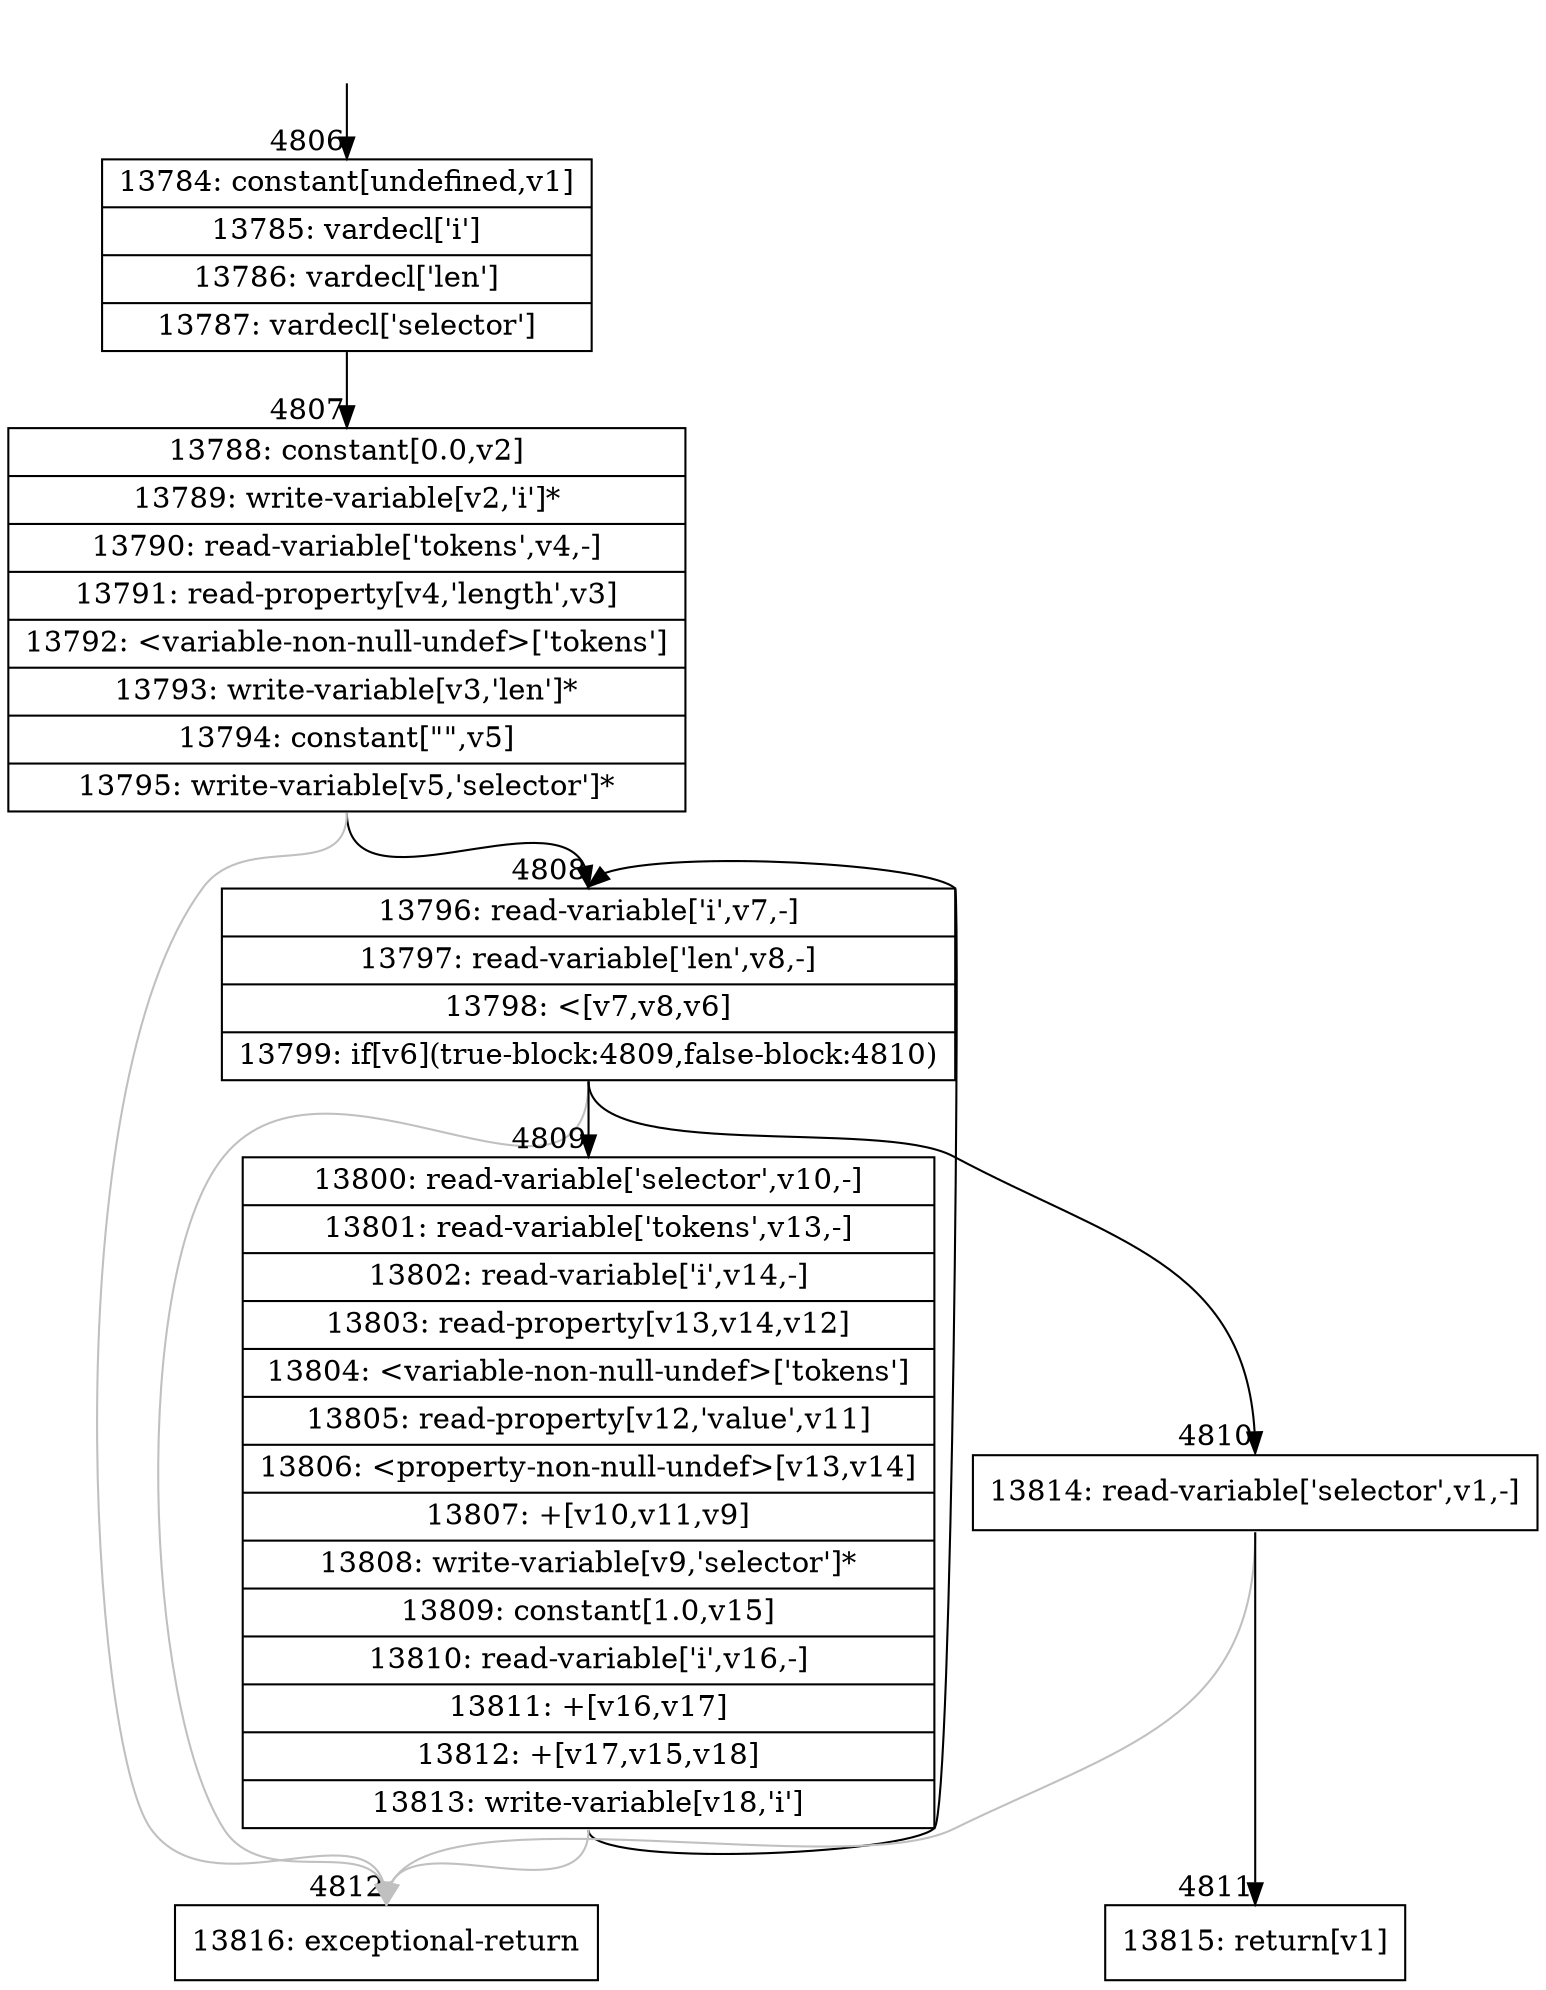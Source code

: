 digraph {
rankdir="TD"
BB_entry320[shape=none,label=""];
BB_entry320 -> BB4806 [tailport=s, headport=n, headlabel="    4806"]
BB4806 [shape=record label="{13784: constant[undefined,v1]|13785: vardecl['i']|13786: vardecl['len']|13787: vardecl['selector']}" ] 
BB4806 -> BB4807 [tailport=s, headport=n, headlabel="      4807"]
BB4807 [shape=record label="{13788: constant[0.0,v2]|13789: write-variable[v2,'i']*|13790: read-variable['tokens',v4,-]|13791: read-property[v4,'length',v3]|13792: \<variable-non-null-undef\>['tokens']|13793: write-variable[v3,'len']*|13794: constant[\"\",v5]|13795: write-variable[v5,'selector']*}" ] 
BB4807 -> BB4808 [tailport=s, headport=n, headlabel="      4808"]
BB4807 -> BB4812 [tailport=s, headport=n, color=gray, headlabel="      4812"]
BB4808 [shape=record label="{13796: read-variable['i',v7,-]|13797: read-variable['len',v8,-]|13798: \<[v7,v8,v6]|13799: if[v6](true-block:4809,false-block:4810)}" ] 
BB4808 -> BB4809 [tailport=s, headport=n, headlabel="      4809"]
BB4808 -> BB4810 [tailport=s, headport=n, headlabel="      4810"]
BB4808 -> BB4812 [tailport=s, headport=n, color=gray]
BB4809 [shape=record label="{13800: read-variable['selector',v10,-]|13801: read-variable['tokens',v13,-]|13802: read-variable['i',v14,-]|13803: read-property[v13,v14,v12]|13804: \<variable-non-null-undef\>['tokens']|13805: read-property[v12,'value',v11]|13806: \<property-non-null-undef\>[v13,v14]|13807: +[v10,v11,v9]|13808: write-variable[v9,'selector']*|13809: constant[1.0,v15]|13810: read-variable['i',v16,-]|13811: +[v16,v17]|13812: +[v17,v15,v18]|13813: write-variable[v18,'i']}" ] 
BB4809 -> BB4808 [tailport=s, headport=n]
BB4809 -> BB4812 [tailport=s, headport=n, color=gray]
BB4810 [shape=record label="{13814: read-variable['selector',v1,-]}" ] 
BB4810 -> BB4811 [tailport=s, headport=n, headlabel="      4811"]
BB4810 -> BB4812 [tailport=s, headport=n, color=gray]
BB4811 [shape=record label="{13815: return[v1]}" ] 
BB4812 [shape=record label="{13816: exceptional-return}" ] 
}
